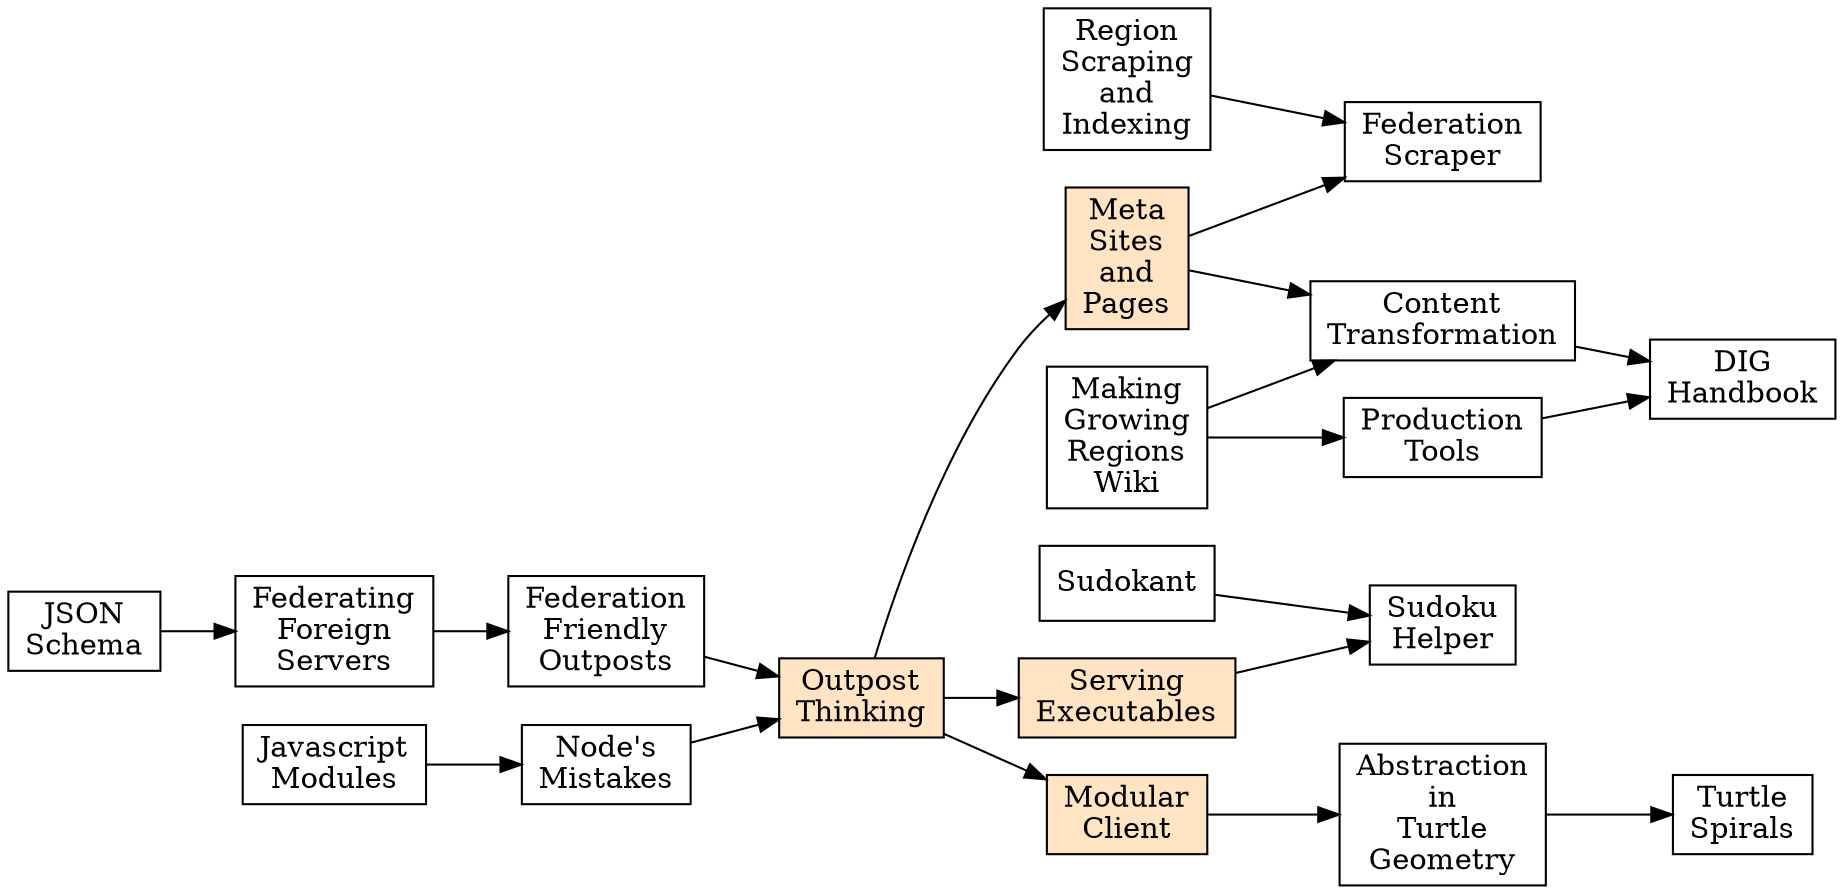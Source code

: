 digraph {
  rankdir=LR
  node [shape=box style=filled fillcolor=bisque]
  "Outpost\nThinking"

  node [fillcolor=white]  
  "JSON\nSchema" -> "Federating\nForeign\nServers" -> "Federation\nFriendly\nOutposts" -> "Outpost\nThinking"

  "Javascript\nModules" -> "Node's\nMistakes" -> "Outpost\nThinking"




  node [shape=box style=filled fillcolor=bisque]
  "Outpost\nThinking"
  "Meta\nSites\nand\nPages"
  "Modular\nClient"
  "Serving\nExecutables"

  node [fillcolor=white]  

  "Outpost\nThinking" -> "Meta\nSites\nand\nPages" -> "Federation\nScraper"

  "Outpost\nThinking" -> "Modular\nClient" -> "Abstraction\nin\nTurtle\nGeometry" -> "Turtle\nSpirals"

  "Meta\nSites\nand\nPages" -> "Content\nTransformation"
  "Making\nGrowing\nRegions\nWiki" -> "Content\nTransformation" -> "DIG\nHandbook"
  "Making\nGrowing\nRegions\nWiki" -> "Production\nTools" -> "DIG\nHandbook"

  "Region\nScraping\nand\nIndexing" -> "Federation\nScraper"

  "Outpost\nThinking" -> "Serving\nExecutables" -> "Sudoku\nHelper"
  "Sudokant" -> "Sudoku\nHelper"
}